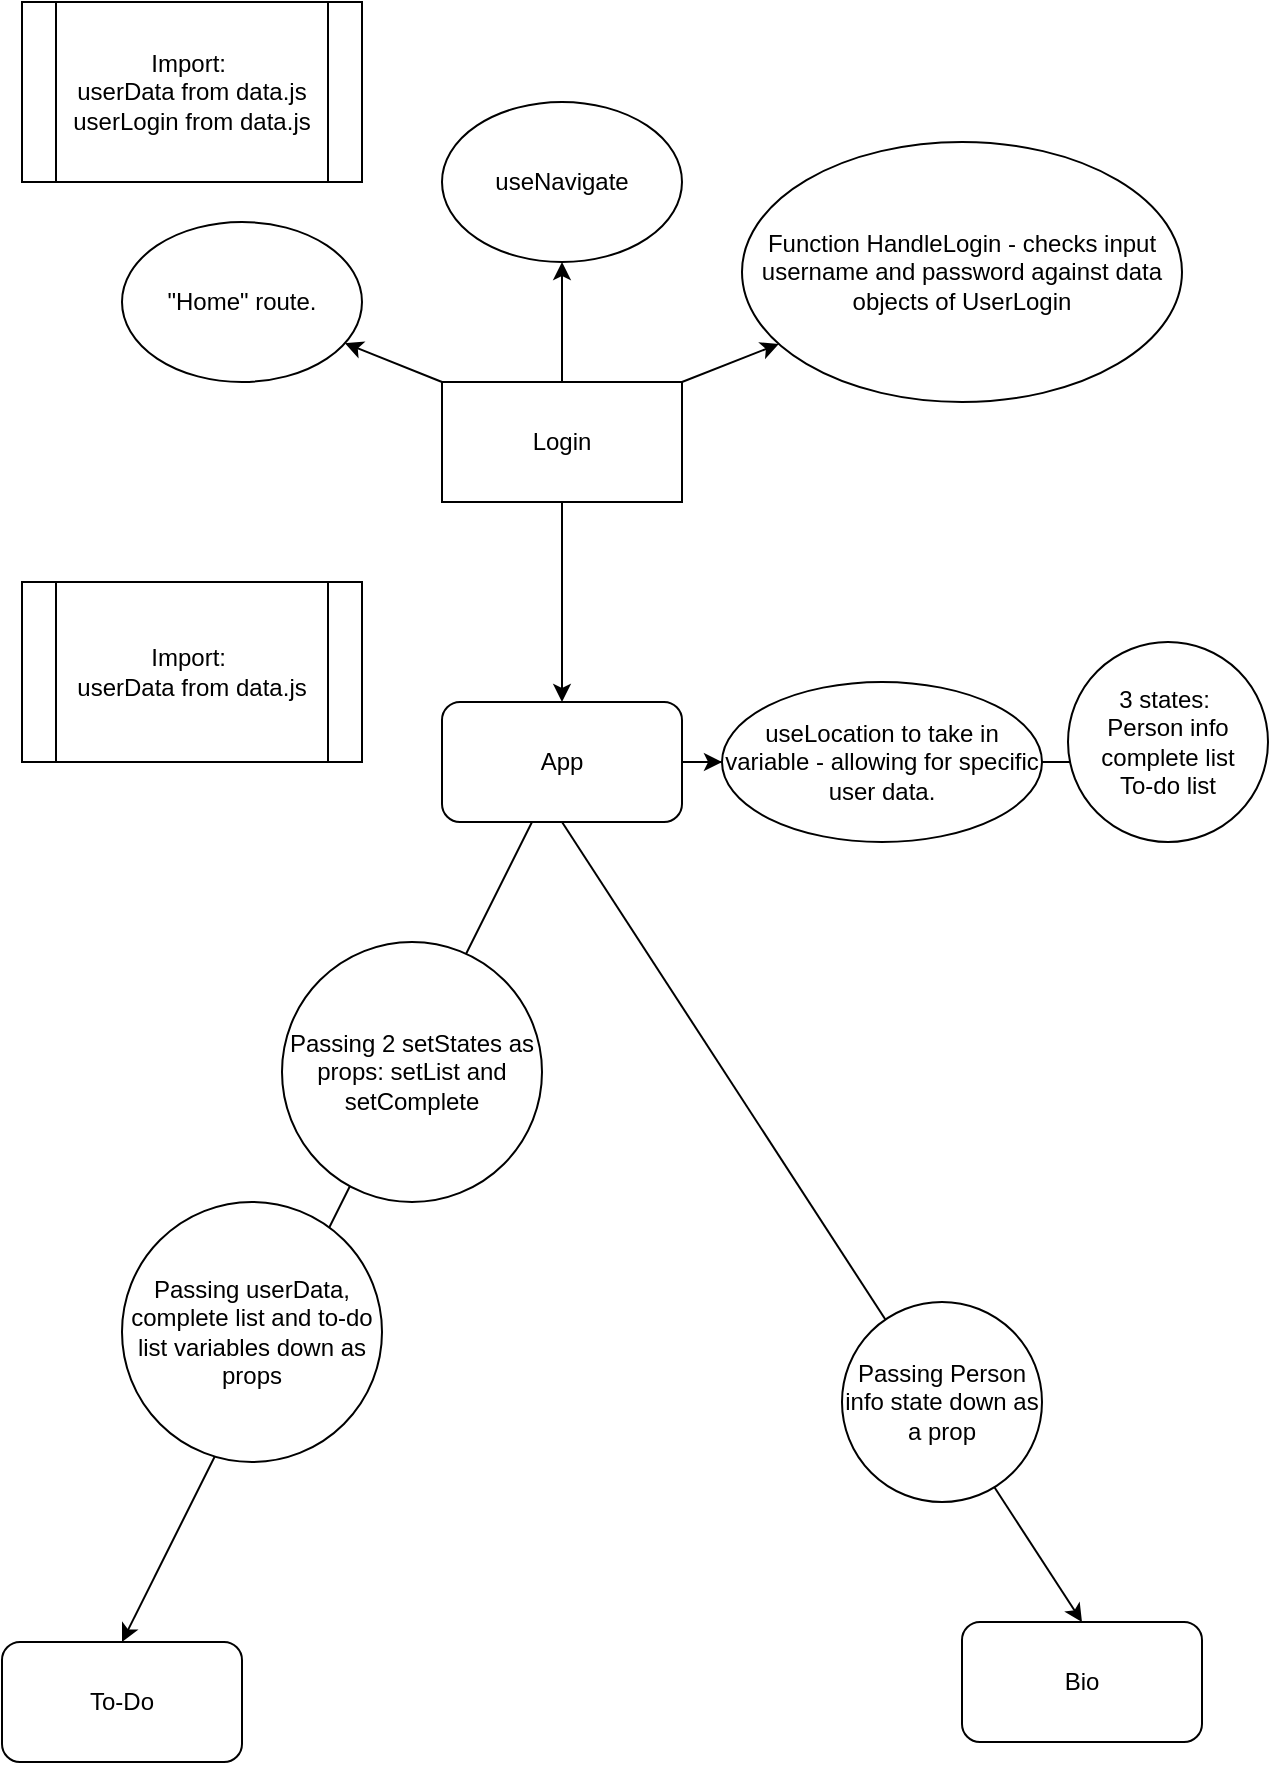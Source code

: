 <mxfile>
    <diagram id="5Z2yrtIK0jIKbO-WXidv" name="Page-1">
        <mxGraphModel dx="877" dy="1317" grid="1" gridSize="10" guides="1" tooltips="1" connect="1" arrows="1" fold="1" page="1" pageScale="1" pageWidth="827" pageHeight="1169" math="0" shadow="0">
            <root>
                <mxCell id="0"/>
                <mxCell id="1" parent="0"/>
                <mxCell id="9" style="edgeStyle=none;html=1;exitX=0.5;exitY=1;exitDx=0;exitDy=0;" edge="1" parent="1" source="2" target="3">
                    <mxGeometry relative="1" as="geometry"/>
                </mxCell>
                <mxCell id="15" style="edgeStyle=none;html=1;" edge="1" parent="1" source="2" target="13">
                    <mxGeometry relative="1" as="geometry"/>
                </mxCell>
                <mxCell id="16" style="edgeStyle=none;html=1;exitX=1;exitY=0;exitDx=0;exitDy=0;" edge="1" parent="1" source="2" target="10">
                    <mxGeometry relative="1" as="geometry"/>
                </mxCell>
                <mxCell id="17" style="edgeStyle=none;html=1;exitX=0;exitY=0;exitDx=0;exitDy=0;" edge="1" parent="1" source="2" target="11">
                    <mxGeometry relative="1" as="geometry"/>
                </mxCell>
                <mxCell id="2" value="Login" style="rounded=0;whiteSpace=wrap;html=1;" vertex="1" parent="1">
                    <mxGeometry x="334" y="230" width="120" height="60" as="geometry"/>
                </mxCell>
                <mxCell id="19" style="edgeStyle=none;html=1;exitX=1;exitY=0.5;exitDx=0;exitDy=0;entryX=0;entryY=0.5;entryDx=0;entryDy=0;" edge="1" parent="1" source="3" target="12">
                    <mxGeometry relative="1" as="geometry"/>
                </mxCell>
                <mxCell id="20" style="edgeStyle=none;html=1;exitX=1;exitY=0.5;exitDx=0;exitDy=0;" edge="1" parent="1" source="3">
                    <mxGeometry relative="1" as="geometry">
                        <mxPoint x="661.0" y="420.0" as="targetPoint"/>
                    </mxGeometry>
                </mxCell>
                <mxCell id="23" style="edgeStyle=none;html=1;exitX=0.5;exitY=1;exitDx=0;exitDy=0;entryX=0.5;entryY=0;entryDx=0;entryDy=0;" edge="1" parent="1" source="3" target="5">
                    <mxGeometry relative="1" as="geometry"/>
                </mxCell>
                <mxCell id="27" style="edgeStyle=none;html=1;entryX=0.5;entryY=0;entryDx=0;entryDy=0;" edge="1" parent="1" source="3" target="4">
                    <mxGeometry relative="1" as="geometry"/>
                </mxCell>
                <mxCell id="3" value="App" style="rounded=1;whiteSpace=wrap;html=1;" vertex="1" parent="1">
                    <mxGeometry x="334" y="390" width="120" height="60" as="geometry"/>
                </mxCell>
                <mxCell id="4" value="To-Do" style="rounded=1;whiteSpace=wrap;html=1;" vertex="1" parent="1">
                    <mxGeometry x="114" y="860" width="120" height="60" as="geometry"/>
                </mxCell>
                <mxCell id="5" value="Bio" style="rounded=1;whiteSpace=wrap;html=1;" vertex="1" parent="1">
                    <mxGeometry x="594" y="850" width="120" height="60" as="geometry"/>
                </mxCell>
                <mxCell id="10" value="Function HandleLogin - checks input username and password against data objects of UserLogin" style="ellipse;whiteSpace=wrap;html=1;" vertex="1" parent="1">
                    <mxGeometry x="484" y="110" width="220" height="130" as="geometry"/>
                </mxCell>
                <mxCell id="11" value="&quot;Home&quot; route." style="ellipse;whiteSpace=wrap;html=1;" vertex="1" parent="1">
                    <mxGeometry x="174" y="150" width="120" height="80" as="geometry"/>
                </mxCell>
                <mxCell id="12" value="useLocation to take in variable - allowing for specific user data." style="ellipse;whiteSpace=wrap;html=1;" vertex="1" parent="1">
                    <mxGeometry x="474" y="380" width="160" height="80" as="geometry"/>
                </mxCell>
                <mxCell id="13" value="useNavigate" style="ellipse;whiteSpace=wrap;html=1;" vertex="1" parent="1">
                    <mxGeometry x="334" y="90" width="120" height="80" as="geometry"/>
                </mxCell>
                <mxCell id="14" value="3 states:&amp;nbsp;&lt;br&gt;Person info&lt;br&gt;complete list&lt;br&gt;To-do list" style="ellipse;whiteSpace=wrap;html=1;aspect=fixed;" vertex="1" parent="1">
                    <mxGeometry x="647" y="360" width="100" height="100" as="geometry"/>
                </mxCell>
                <mxCell id="21" value="Passing Person info state down as a prop" style="ellipse;whiteSpace=wrap;html=1;aspect=fixed;" vertex="1" parent="1">
                    <mxGeometry x="534" y="690" width="100" height="100" as="geometry"/>
                </mxCell>
                <mxCell id="24" value="Passing 2 setStates as props: setList and setComplete" style="ellipse;whiteSpace=wrap;html=1;aspect=fixed;" vertex="1" parent="1">
                    <mxGeometry x="254" y="510" width="130" height="130" as="geometry"/>
                </mxCell>
                <mxCell id="26" value="Passing userData, complete list and to-do list variables down as props" style="ellipse;whiteSpace=wrap;html=1;aspect=fixed;" vertex="1" parent="1">
                    <mxGeometry x="174" y="640" width="130" height="130" as="geometry"/>
                </mxCell>
                <mxCell id="30" value="Import:&amp;nbsp;&lt;br&gt;userData from data.js&lt;br&gt;userLogin from data.js" style="shape=process;whiteSpace=wrap;html=1;backgroundOutline=1;" vertex="1" parent="1">
                    <mxGeometry x="124" y="40" width="170" height="90" as="geometry"/>
                </mxCell>
                <mxCell id="31" value="Import:&amp;nbsp;&lt;br&gt;userData from data.js" style="shape=process;whiteSpace=wrap;html=1;backgroundOutline=1;" vertex="1" parent="1">
                    <mxGeometry x="124" y="330" width="170" height="90" as="geometry"/>
                </mxCell>
            </root>
        </mxGraphModel>
    </diagram>
</mxfile>